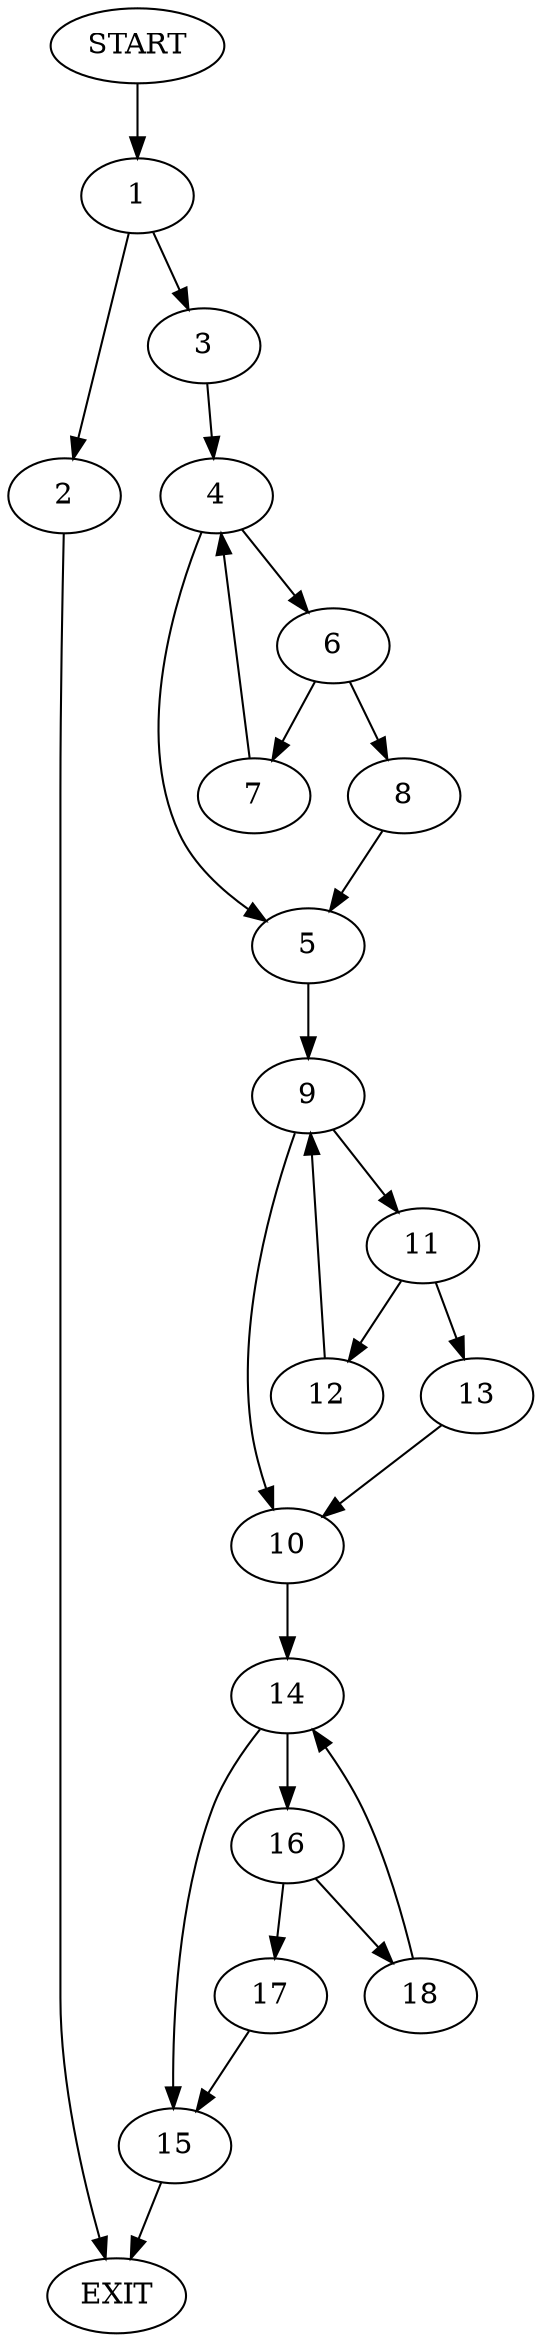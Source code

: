 digraph {
0 [label="START"]
19 [label="EXIT"]
0 -> 1
1 -> 2
1 -> 3
2 -> 19
3 -> 4
4 -> 5
4 -> 6
6 -> 7
6 -> 8
5 -> 9
8 -> 5
7 -> 4
9 -> 10
9 -> 11
11 -> 12
11 -> 13
10 -> 14
13 -> 10
12 -> 9
14 -> 15
14 -> 16
15 -> 19
16 -> 17
16 -> 18
18 -> 14
17 -> 15
}
